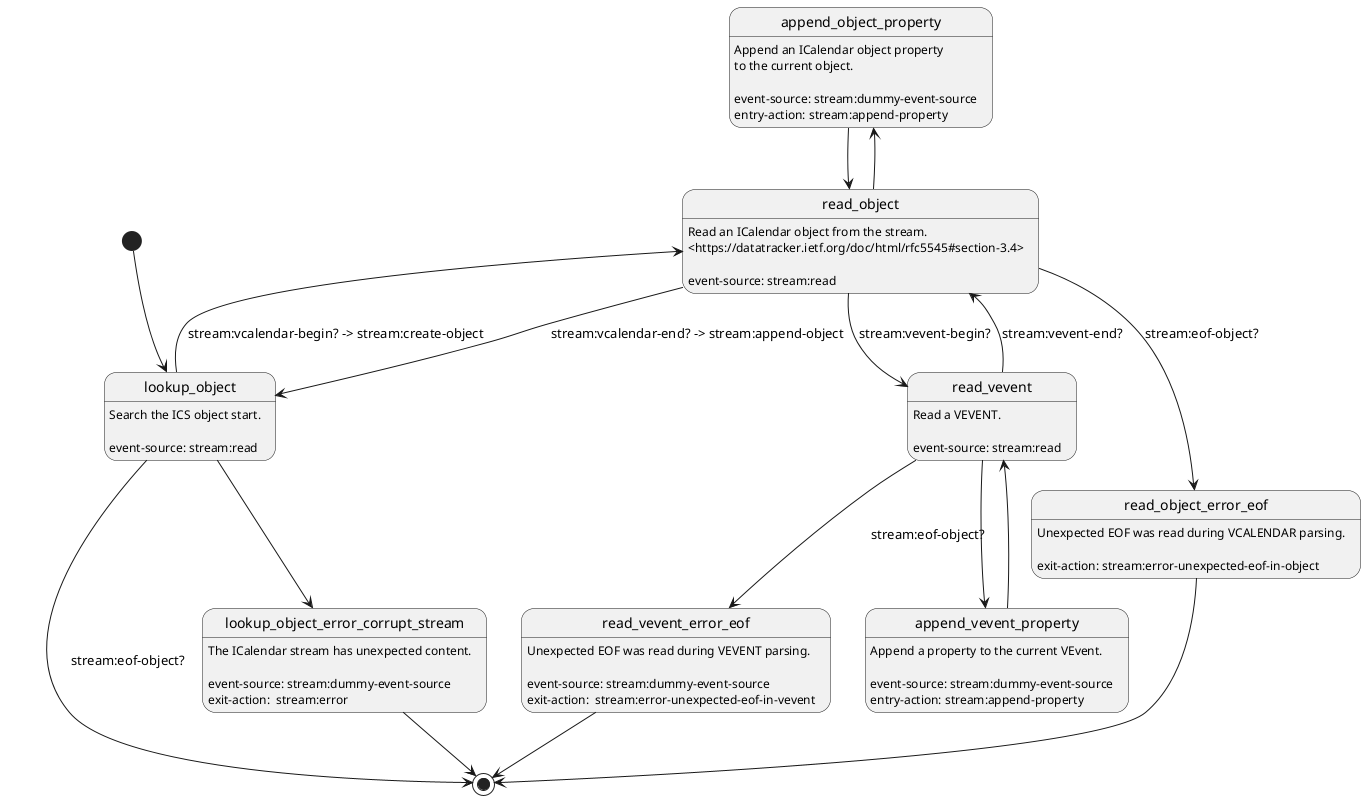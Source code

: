 @startuml
[*] --> lookup_object

lookup_object: Search the ICS object start.
lookup_object:
lookup_object: event-source: stream:read
lookup_object --> [*]:         stream:eof-object?
lookup_object --> read_object: stream:vcalendar-begin? -> stream:create-object
lookup_object --> lookup_object_error_corrupt_stream

lookup_object_error_corrupt_stream: The ICalendar stream has unexpected content.
lookup_object_error_corrupt_stream:
lookup_object_error_corrupt_stream: event-source: stream:dummy-event-source
lookup_object_error_corrupt_stream: exit-action:  stream:error
lookup_object_error_corrupt_stream --> [*]

read_object: Read an ICalendar object from the stream.
read_object: <https://datatracker.ietf.org/doc/html/rfc5545#section-3.4>
read_object:
read_object: event-source: stream:read
read_object --> read_object_error_eof:  stream:eof-object?
read_object --> lookup_object:          stream:vcalendar-end? -> stream:append-object
read_object --> read_vevent:            stream:vevent-begin?
read_object --> append_object_property

read_object_error_eof: Unexpected EOF was read during VCALENDAR parsing.
read_object_error_eof:
read_object_error_eof: exit-action: stream:error-unexpected-eof-in-object
read_object_error_eof -> [*]

append_object_property: Append an ICalendar object property
append_object_property: to the current object.
append_object_property:
append_object_property: event-source: stream:dummy-event-source
append_object_property: entry-action: stream:append-property
append_object_property -> read_object

read_vevent: Read a VEVENT.
read_vevent:
read_vevent: event-source: stream:read
read_vevent --> read_vevent_error_eof:  stream:eof-object?
read_vevent --> read_object:            stream:vevent-end?
read_vevent --> append_vevent_property

read_vevent_error_eof: Unexpected EOF was read during VEVENT parsing.
read_vevent_error_eof:
read_vevent_error_eof: event-source: stream:dummy-event-source
read_vevent_error_eof: exit-action:  stream:error-unexpected-eof-in-vevent
read_vevent_error_eof --> [*]

append_vevent_property: Append a property to the current VEvent.
append_vevent_property:
append_vevent_property: event-source: stream:dummy-event-source
append_vevent_property: entry-action: stream:append-property
append_vevent_property --> read_vevent

@enduml

' Local Variables:
' Mode: plantuml
' End:

